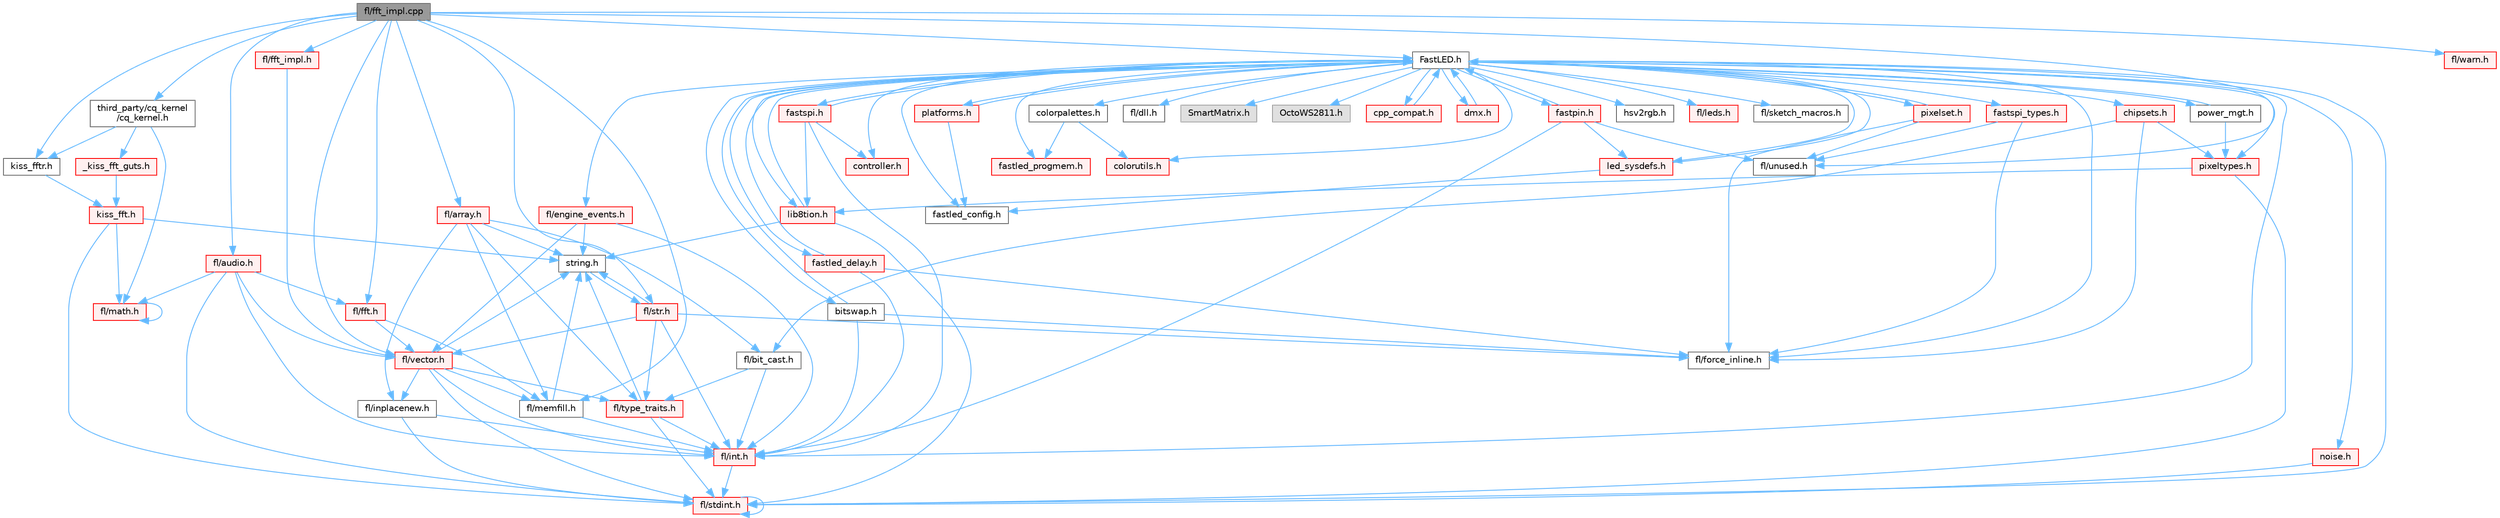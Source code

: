 digraph "fl/fft_impl.cpp"
{
 // INTERACTIVE_SVG=YES
 // LATEX_PDF_SIZE
  bgcolor="transparent";
  edge [fontname=Helvetica,fontsize=10,labelfontname=Helvetica,labelfontsize=10];
  node [fontname=Helvetica,fontsize=10,shape=box,height=0.2,width=0.4];
  Node1 [id="Node000001",label="fl/fft_impl.cpp",height=0.2,width=0.4,color="gray40", fillcolor="grey60", style="filled", fontcolor="black",tooltip=" "];
  Node1 -> Node2 [id="edge1_Node000001_Node000002",color="steelblue1",style="solid",tooltip=" "];
  Node2 [id="Node000002",label="FastLED.h",height=0.2,width=0.4,color="grey40", fillcolor="white", style="filled",URL="$db/d97/_fast_l_e_d_8h.html",tooltip="central include file for FastLED, defines the CFastLED class/object"];
  Node2 -> Node3 [id="edge2_Node000002_Node000003",color="steelblue1",style="solid",tooltip=" "];
  Node3 [id="Node000003",label="fl/stdint.h",height=0.2,width=0.4,color="red", fillcolor="#FFF0F0", style="filled",URL="$df/dd8/stdint_8h.html",tooltip=" "];
  Node3 -> Node3 [id="edge3_Node000003_Node000003",color="steelblue1",style="solid",tooltip=" "];
  Node2 -> Node5 [id="edge4_Node000002_Node000005",color="steelblue1",style="solid",tooltip=" "];
  Node5 [id="Node000005",label="fl/dll.h",height=0.2,width=0.4,color="grey40", fillcolor="white", style="filled",URL="$d3/d4b/dll_8h.html",tooltip="FastLED dynamic library interface - lightweight header for external callers."];
  Node2 -> Node6 [id="edge5_Node000002_Node000006",color="steelblue1",style="solid",tooltip=" "];
  Node6 [id="Node000006",label="SmartMatrix.h",height=0.2,width=0.4,color="grey60", fillcolor="#E0E0E0", style="filled",tooltip=" "];
  Node2 -> Node7 [id="edge6_Node000002_Node000007",color="steelblue1",style="solid",tooltip=" "];
  Node7 [id="Node000007",label="OctoWS2811.h",height=0.2,width=0.4,color="grey60", fillcolor="#E0E0E0", style="filled",tooltip=" "];
  Node2 -> Node8 [id="edge7_Node000002_Node000008",color="steelblue1",style="solid",tooltip=" "];
  Node8 [id="Node000008",label="fl/force_inline.h",height=0.2,width=0.4,color="grey40", fillcolor="white", style="filled",URL="$d4/d64/force__inline_8h.html",tooltip=" "];
  Node2 -> Node9 [id="edge8_Node000002_Node000009",color="steelblue1",style="solid",tooltip=" "];
  Node9 [id="Node000009",label="cpp_compat.h",height=0.2,width=0.4,color="red", fillcolor="#FFF0F0", style="filled",URL="$d9/d13/cpp__compat_8h.html",tooltip="Compatibility functions based on C++ version."];
  Node9 -> Node2 [id="edge9_Node000009_Node000002",color="steelblue1",style="solid",tooltip=" "];
  Node2 -> Node11 [id="edge10_Node000002_Node000011",color="steelblue1",style="solid",tooltip=" "];
  Node11 [id="Node000011",label="fastled_config.h",height=0.2,width=0.4,color="grey40", fillcolor="white", style="filled",URL="$d5/d11/fastled__config_8h.html",tooltip="Contains definitions that can be used to configure FastLED at compile time."];
  Node2 -> Node12 [id="edge11_Node000002_Node000012",color="steelblue1",style="solid",tooltip=" "];
  Node12 [id="Node000012",label="led_sysdefs.h",height=0.2,width=0.4,color="red", fillcolor="#FFF0F0", style="filled",URL="$d9/d3e/led__sysdefs_8h.html",tooltip="Determines which platform system definitions to include."];
  Node12 -> Node2 [id="edge12_Node000012_Node000002",color="steelblue1",style="solid",tooltip=" "];
  Node12 -> Node11 [id="edge13_Node000012_Node000011",color="steelblue1",style="solid",tooltip=" "];
  Node2 -> Node14 [id="edge14_Node000002_Node000014",color="steelblue1",style="solid",tooltip=" "];
  Node14 [id="Node000014",label="fastled_delay.h",height=0.2,width=0.4,color="red", fillcolor="#FFF0F0", style="filled",URL="$d0/da8/fastled__delay_8h.html",tooltip="Utility functions and classes for managing delay cycles."];
  Node14 -> Node2 [id="edge15_Node000014_Node000002",color="steelblue1",style="solid",tooltip=" "];
  Node14 -> Node8 [id="edge16_Node000014_Node000008",color="steelblue1",style="solid",tooltip=" "];
  Node14 -> Node16 [id="edge17_Node000014_Node000016",color="steelblue1",style="solid",tooltip=" "];
  Node16 [id="Node000016",label="fl/int.h",height=0.2,width=0.4,color="red", fillcolor="#FFF0F0", style="filled",URL="$d3/d7e/int_8h.html",tooltip=" "];
  Node16 -> Node3 [id="edge18_Node000016_Node000003",color="steelblue1",style="solid",tooltip=" "];
  Node2 -> Node18 [id="edge19_Node000002_Node000018",color="steelblue1",style="solid",tooltip=" "];
  Node18 [id="Node000018",label="bitswap.h",height=0.2,width=0.4,color="grey40", fillcolor="white", style="filled",URL="$de/ded/bitswap_8h.html",tooltip="Functions for doing a rotation of bits/bytes used by parallel output."];
  Node18 -> Node2 [id="edge20_Node000018_Node000002",color="steelblue1",style="solid",tooltip=" "];
  Node18 -> Node8 [id="edge21_Node000018_Node000008",color="steelblue1",style="solid",tooltip=" "];
  Node18 -> Node16 [id="edge22_Node000018_Node000016",color="steelblue1",style="solid",tooltip=" "];
  Node2 -> Node19 [id="edge23_Node000002_Node000019",color="steelblue1",style="solid",tooltip=" "];
  Node19 [id="Node000019",label="controller.h",height=0.2,width=0.4,color="red", fillcolor="#FFF0F0", style="filled",URL="$d2/dd9/controller_8h.html",tooltip="deprecated: base definitions used by led controllers for writing out led data"];
  Node2 -> Node117 [id="edge24_Node000002_Node000117",color="steelblue1",style="solid",tooltip=" "];
  Node117 [id="Node000117",label="fastpin.h",height=0.2,width=0.4,color="red", fillcolor="#FFF0F0", style="filled",URL="$db/d65/fastpin_8h.html",tooltip="Class base definitions for defining fast pin access."];
  Node117 -> Node2 [id="edge25_Node000117_Node000002",color="steelblue1",style="solid",tooltip=" "];
  Node117 -> Node12 [id="edge26_Node000117_Node000012",color="steelblue1",style="solid",tooltip=" "];
  Node117 -> Node54 [id="edge27_Node000117_Node000054",color="steelblue1",style="solid",tooltip=" "];
  Node54 [id="Node000054",label="fl/unused.h",height=0.2,width=0.4,color="grey40", fillcolor="white", style="filled",URL="$d8/d4b/unused_8h.html",tooltip=" "];
  Node117 -> Node16 [id="edge28_Node000117_Node000016",color="steelblue1",style="solid",tooltip=" "];
  Node2 -> Node118 [id="edge29_Node000002_Node000118",color="steelblue1",style="solid",tooltip=" "];
  Node118 [id="Node000118",label="fastspi_types.h",height=0.2,width=0.4,color="red", fillcolor="#FFF0F0", style="filled",URL="$d2/ddb/fastspi__types_8h.html",tooltip="Data types and constants used by SPI interfaces."];
  Node118 -> Node8 [id="edge30_Node000118_Node000008",color="steelblue1",style="solid",tooltip=" "];
  Node118 -> Node54 [id="edge31_Node000118_Node000054",color="steelblue1",style="solid",tooltip=" "];
  Node2 -> Node119 [id="edge32_Node000002_Node000119",color="steelblue1",style="solid",tooltip=" "];
  Node119 [id="Node000119",label="dmx.h",height=0.2,width=0.4,color="red", fillcolor="#FFF0F0", style="filled",URL="$d3/de1/dmx_8h.html",tooltip="Defines the DMX512-based LED controllers."];
  Node119 -> Node2 [id="edge33_Node000119_Node000002",color="steelblue1",style="solid",tooltip=" "];
  Node2 -> Node122 [id="edge34_Node000002_Node000122",color="steelblue1",style="solid",tooltip=" "];
  Node122 [id="Node000122",label="platforms.h",height=0.2,width=0.4,color="red", fillcolor="#FFF0F0", style="filled",URL="$da/dc9/platforms_8h.html",tooltip="Determines which platforms headers to include."];
  Node122 -> Node2 [id="edge35_Node000122_Node000002",color="steelblue1",style="solid",tooltip=" "];
  Node122 -> Node11 [id="edge36_Node000122_Node000011",color="steelblue1",style="solid",tooltip=" "];
  Node2 -> Node31 [id="edge37_Node000002_Node000031",color="steelblue1",style="solid",tooltip=" "];
  Node31 [id="Node000031",label="fastled_progmem.h",height=0.2,width=0.4,color="red", fillcolor="#FFF0F0", style="filled",URL="$df/dab/fastled__progmem_8h.html",tooltip="Wrapper definitions to allow seamless use of PROGMEM in environments that have it."];
  Node2 -> Node22 [id="edge38_Node000002_Node000022",color="steelblue1",style="solid",tooltip=" "];
  Node22 [id="Node000022",label="lib8tion.h",height=0.2,width=0.4,color="red", fillcolor="#FFF0F0", style="filled",URL="$df/da5/lib8tion_8h.html",tooltip="Fast, efficient 8-bit math functions specifically designed for high-performance LED programming."];
  Node22 -> Node2 [id="edge39_Node000022_Node000002",color="steelblue1",style="solid",tooltip=" "];
  Node22 -> Node3 [id="edge40_Node000022_Node000003",color="steelblue1",style="solid",tooltip=" "];
  Node22 -> Node32 [id="edge41_Node000022_Node000032",color="steelblue1",style="solid",tooltip=" "];
  Node32 [id="Node000032",label="string.h",height=0.2,width=0.4,color="grey40", fillcolor="white", style="filled",URL="$da/d66/string_8h.html",tooltip=" "];
  Node32 -> Node33 [id="edge42_Node000032_Node000033",color="steelblue1",style="solid",tooltip=" "];
  Node33 [id="Node000033",label="fl/str.h",height=0.2,width=0.4,color="red", fillcolor="#FFF0F0", style="filled",URL="$d1/d93/str_8h.html",tooltip=" "];
  Node33 -> Node16 [id="edge43_Node000033_Node000016",color="steelblue1",style="solid",tooltip=" "];
  Node33 -> Node32 [id="edge44_Node000033_Node000032",color="steelblue1",style="solid",tooltip=" "];
  Node33 -> Node39 [id="edge45_Node000033_Node000039",color="steelblue1",style="solid",tooltip=" "];
  Node39 [id="Node000039",label="fl/type_traits.h",height=0.2,width=0.4,color="red", fillcolor="#FFF0F0", style="filled",URL="$df/d63/type__traits_8h.html",tooltip=" "];
  Node39 -> Node32 [id="edge46_Node000039_Node000032",color="steelblue1",style="solid",tooltip=" "];
  Node39 -> Node3 [id="edge47_Node000039_Node000003",color="steelblue1",style="solid",tooltip=" "];
  Node39 -> Node16 [id="edge48_Node000039_Node000016",color="steelblue1",style="solid",tooltip=" "];
  Node33 -> Node67 [id="edge49_Node000033_Node000067",color="steelblue1",style="solid",tooltip=" "];
  Node67 [id="Node000067",label="fl/vector.h",height=0.2,width=0.4,color="red", fillcolor="#FFF0F0", style="filled",URL="$d6/d68/vector_8h.html",tooltip=" "];
  Node67 -> Node3 [id="edge50_Node000067_Node000003",color="steelblue1",style="solid",tooltip=" "];
  Node67 -> Node16 [id="edge51_Node000067_Node000016",color="steelblue1",style="solid",tooltip=" "];
  Node67 -> Node32 [id="edge52_Node000067_Node000032",color="steelblue1",style="solid",tooltip=" "];
  Node67 -> Node53 [id="edge53_Node000067_Node000053",color="steelblue1",style="solid",tooltip=" "];
  Node53 [id="Node000053",label="fl/memfill.h",height=0.2,width=0.4,color="grey40", fillcolor="white", style="filled",URL="$d0/dda/memfill_8h.html",tooltip=" "];
  Node53 -> Node32 [id="edge54_Node000053_Node000032",color="steelblue1",style="solid",tooltip=" "];
  Node53 -> Node16 [id="edge55_Node000053_Node000016",color="steelblue1",style="solid",tooltip=" "];
  Node67 -> Node39 [id="edge56_Node000067_Node000039",color="steelblue1",style="solid",tooltip=" "];
  Node67 -> Node52 [id="edge57_Node000067_Node000052",color="steelblue1",style="solid",tooltip=" "];
  Node52 [id="Node000052",label="fl/inplacenew.h",height=0.2,width=0.4,color="grey40", fillcolor="white", style="filled",URL="$db/d36/inplacenew_8h.html",tooltip=" "];
  Node52 -> Node3 [id="edge58_Node000052_Node000003",color="steelblue1",style="solid",tooltip=" "];
  Node52 -> Node16 [id="edge59_Node000052_Node000016",color="steelblue1",style="solid",tooltip=" "];
  Node33 -> Node8 [id="edge60_Node000033_Node000008",color="steelblue1",style="solid",tooltip=" "];
  Node2 -> Node21 [id="edge61_Node000002_Node000021",color="steelblue1",style="solid",tooltip=" "];
  Node21 [id="Node000021",label="pixeltypes.h",height=0.2,width=0.4,color="red", fillcolor="#FFF0F0", style="filled",URL="$d2/dba/pixeltypes_8h.html",tooltip="Includes defintions for RGB and HSV pixels."];
  Node21 -> Node3 [id="edge62_Node000021_Node000003",color="steelblue1",style="solid",tooltip=" "];
  Node21 -> Node22 [id="edge63_Node000021_Node000022",color="steelblue1",style="solid",tooltip=" "];
  Node2 -> Node78 [id="edge64_Node000002_Node000078",color="steelblue1",style="solid",tooltip=" "];
  Node78 [id="Node000078",label="hsv2rgb.h",height=0.2,width=0.4,color="grey40", fillcolor="white", style="filled",URL="$de/d9a/hsv2rgb_8h.html",tooltip="Functions to convert from the HSV colorspace to the RGB colorspace."];
  Node2 -> Node124 [id="edge65_Node000002_Node000124",color="steelblue1",style="solid",tooltip=" "];
  Node124 [id="Node000124",label="colorutils.h",height=0.2,width=0.4,color="red", fillcolor="#FFF0F0", style="filled",URL="$d1/dfb/colorutils_8h.html",tooltip=" "];
  Node2 -> Node129 [id="edge66_Node000002_Node000129",color="steelblue1",style="solid",tooltip=" "];
  Node129 [id="Node000129",label="pixelset.h",height=0.2,width=0.4,color="red", fillcolor="#FFF0F0", style="filled",URL="$d4/d46/pixelset_8h.html",tooltip="Declares classes for managing logical groups of LEDs."];
  Node129 -> Node8 [id="edge67_Node000129_Node000008",color="steelblue1",style="solid",tooltip=" "];
  Node129 -> Node54 [id="edge68_Node000129_Node000054",color="steelblue1",style="solid",tooltip=" "];
  Node129 -> Node2 [id="edge69_Node000129_Node000002",color="steelblue1",style="solid",tooltip=" "];
  Node2 -> Node130 [id="edge70_Node000002_Node000130",color="steelblue1",style="solid",tooltip=" "];
  Node130 [id="Node000130",label="colorpalettes.h",height=0.2,width=0.4,color="grey40", fillcolor="white", style="filled",URL="$dc/dcc/colorpalettes_8h.html",tooltip="Declarations for the predefined color palettes supplied by FastLED."];
  Node130 -> Node124 [id="edge71_Node000130_Node000124",color="steelblue1",style="solid",tooltip=" "];
  Node130 -> Node31 [id="edge72_Node000130_Node000031",color="steelblue1",style="solid",tooltip=" "];
  Node2 -> Node131 [id="edge73_Node000002_Node000131",color="steelblue1",style="solid",tooltip=" "];
  Node131 [id="Node000131",label="noise.h",height=0.2,width=0.4,color="red", fillcolor="#FFF0F0", style="filled",URL="$d1/d31/noise_8h.html",tooltip="Functions to generate and fill arrays with noise."];
  Node131 -> Node3 [id="edge74_Node000131_Node000003",color="steelblue1",style="solid",tooltip=" "];
  Node2 -> Node132 [id="edge75_Node000002_Node000132",color="steelblue1",style="solid",tooltip=" "];
  Node132 [id="Node000132",label="power_mgt.h",height=0.2,width=0.4,color="grey40", fillcolor="white", style="filled",URL="$dc/d5b/power__mgt_8h.html",tooltip="Functions to limit the power used by FastLED."];
  Node132 -> Node2 [id="edge76_Node000132_Node000002",color="steelblue1",style="solid",tooltip=" "];
  Node132 -> Node21 [id="edge77_Node000132_Node000021",color="steelblue1",style="solid",tooltip=" "];
  Node2 -> Node133 [id="edge78_Node000002_Node000133",color="steelblue1",style="solid",tooltip=" "];
  Node133 [id="Node000133",label="fastspi.h",height=0.2,width=0.4,color="red", fillcolor="#FFF0F0", style="filled",URL="$d6/ddc/fastspi_8h.html",tooltip="Serial peripheral interface (SPI) definitions per platform."];
  Node133 -> Node2 [id="edge79_Node000133_Node000002",color="steelblue1",style="solid",tooltip=" "];
  Node133 -> Node19 [id="edge80_Node000133_Node000019",color="steelblue1",style="solid",tooltip=" "];
  Node133 -> Node22 [id="edge81_Node000133_Node000022",color="steelblue1",style="solid",tooltip=" "];
  Node133 -> Node16 [id="edge82_Node000133_Node000016",color="steelblue1",style="solid",tooltip=" "];
  Node2 -> Node135 [id="edge83_Node000002_Node000135",color="steelblue1",style="solid",tooltip=" "];
  Node135 [id="Node000135",label="chipsets.h",height=0.2,width=0.4,color="red", fillcolor="#FFF0F0", style="filled",URL="$db/d66/chipsets_8h.html",tooltip="Contains the bulk of the definitions for the various LED chipsets supported."];
  Node135 -> Node21 [id="edge84_Node000135_Node000021",color="steelblue1",style="solid",tooltip=" "];
  Node135 -> Node8 [id="edge85_Node000135_Node000008",color="steelblue1",style="solid",tooltip=" "];
  Node135 -> Node55 [id="edge86_Node000135_Node000055",color="steelblue1",style="solid",tooltip=" "];
  Node55 [id="Node000055",label="fl/bit_cast.h",height=0.2,width=0.4,color="grey40", fillcolor="white", style="filled",URL="$df/d72/bit__cast_8h.html",tooltip=" "];
  Node55 -> Node39 [id="edge87_Node000055_Node000039",color="steelblue1",style="solid",tooltip=" "];
  Node55 -> Node16 [id="edge88_Node000055_Node000016",color="steelblue1",style="solid",tooltip=" "];
  Node2 -> Node93 [id="edge89_Node000002_Node000093",color="steelblue1",style="solid",tooltip=" "];
  Node93 [id="Node000093",label="fl/engine_events.h",height=0.2,width=0.4,color="red", fillcolor="#FFF0F0", style="filled",URL="$db/dc0/engine__events_8h.html",tooltip=" "];
  Node93 -> Node67 [id="edge90_Node000093_Node000067",color="steelblue1",style="solid",tooltip=" "];
  Node93 -> Node32 [id="edge91_Node000093_Node000032",color="steelblue1",style="solid",tooltip=" "];
  Node93 -> Node16 [id="edge92_Node000093_Node000016",color="steelblue1",style="solid",tooltip=" "];
  Node2 -> Node137 [id="edge93_Node000002_Node000137",color="steelblue1",style="solid",tooltip=" "];
  Node137 [id="Node000137",label="fl/leds.h",height=0.2,width=0.4,color="red", fillcolor="#FFF0F0", style="filled",URL="$da/d78/leds_8h.html",tooltip=" "];
  Node2 -> Node16 [id="edge94_Node000002_Node000016",color="steelblue1",style="solid",tooltip=" "];
  Node2 -> Node110 [id="edge95_Node000002_Node000110",color="steelblue1",style="solid",tooltip=" "];
  Node110 [id="Node000110",label="fl/sketch_macros.h",height=0.2,width=0.4,color="grey40", fillcolor="white", style="filled",URL="$d1/dbc/sketch__macros_8h.html",tooltip=" "];
  Node1 -> Node138 [id="edge96_Node000001_Node000138",color="steelblue1",style="solid",tooltip=" "];
  Node138 [id="Node000138",label="third_party/cq_kernel\l/cq_kernel.h",height=0.2,width=0.4,color="grey40", fillcolor="white", style="filled",URL="$d1/dda/cq__kernel_8h.html",tooltip=" "];
  Node138 -> Node35 [id="edge97_Node000138_Node000035",color="steelblue1",style="solid",tooltip=" "];
  Node35 [id="Node000035",label="fl/math.h",height=0.2,width=0.4,color="red", fillcolor="#FFF0F0", style="filled",URL="$df/db1/math_8h.html",tooltip=" "];
  Node35 -> Node35 [id="edge98_Node000035_Node000035",color="steelblue1",style="solid",tooltip=" "];
  Node138 -> Node139 [id="edge99_Node000138_Node000139",color="steelblue1",style="solid",tooltip=" "];
  Node139 [id="Node000139",label="_kiss_fft_guts.h",height=0.2,width=0.4,color="red", fillcolor="#FFF0F0", style="filled",URL="$d3/d74/__kiss__fft__guts_8h.html",tooltip=" "];
  Node139 -> Node140 [id="edge100_Node000139_Node000140",color="steelblue1",style="solid",tooltip=" "];
  Node140 [id="Node000140",label="kiss_fft.h",height=0.2,width=0.4,color="red", fillcolor="#FFF0F0", style="filled",URL="$d0/dc9/kiss__fft_8h.html",tooltip=" "];
  Node140 -> Node3 [id="edge101_Node000140_Node000003",color="steelblue1",style="solid",tooltip=" "];
  Node140 -> Node35 [id="edge102_Node000140_Node000035",color="steelblue1",style="solid",tooltip=" "];
  Node140 -> Node32 [id="edge103_Node000140_Node000032",color="steelblue1",style="solid",tooltip=" "];
  Node138 -> Node144 [id="edge104_Node000138_Node000144",color="steelblue1",style="solid",tooltip=" "];
  Node144 [id="Node000144",label="kiss_fftr.h",height=0.2,width=0.4,color="grey40", fillcolor="white", style="filled",URL="$dc/da7/kiss__fftr_8h.html",tooltip=" "];
  Node144 -> Node140 [id="edge105_Node000144_Node000140",color="steelblue1",style="solid",tooltip=" "];
  Node1 -> Node144 [id="edge106_Node000001_Node000144",color="steelblue1",style="solid",tooltip=" "];
  Node1 -> Node145 [id="edge107_Node000001_Node000145",color="steelblue1",style="solid",tooltip=" "];
  Node145 [id="Node000145",label="fl/array.h",height=0.2,width=0.4,color="red", fillcolor="#FFF0F0", style="filled",URL="$db/d63/array_8h.html",tooltip=" "];
  Node145 -> Node32 [id="edge108_Node000145_Node000032",color="steelblue1",style="solid",tooltip=" "];
  Node145 -> Node52 [id="edge109_Node000145_Node000052",color="steelblue1",style="solid",tooltip=" "];
  Node145 -> Node53 [id="edge110_Node000145_Node000053",color="steelblue1",style="solid",tooltip=" "];
  Node145 -> Node39 [id="edge111_Node000145_Node000039",color="steelblue1",style="solid",tooltip=" "];
  Node145 -> Node55 [id="edge112_Node000145_Node000055",color="steelblue1",style="solid",tooltip=" "];
  Node1 -> Node146 [id="edge113_Node000001_Node000146",color="steelblue1",style="solid",tooltip=" "];
  Node146 [id="Node000146",label="fl/audio.h",height=0.2,width=0.4,color="red", fillcolor="#FFF0F0", style="filled",URL="$da/d09/audio_8h.html",tooltip=" "];
  Node146 -> Node147 [id="edge114_Node000146_Node000147",color="steelblue1",style="solid",tooltip=" "];
  Node147 [id="Node000147",label="fl/fft.h",height=0.2,width=0.4,color="red", fillcolor="#FFF0F0", style="filled",URL="$d7/d76/fft_8h.html",tooltip=" "];
  Node147 -> Node67 [id="edge115_Node000147_Node000067",color="steelblue1",style="solid",tooltip=" "];
  Node147 -> Node53 [id="edge116_Node000147_Node000053",color="steelblue1",style="solid",tooltip=" "];
  Node146 -> Node35 [id="edge117_Node000146_Node000035",color="steelblue1",style="solid",tooltip=" "];
  Node146 -> Node67 [id="edge118_Node000146_Node000067",color="steelblue1",style="solid",tooltip=" "];
  Node146 -> Node16 [id="edge119_Node000146_Node000016",color="steelblue1",style="solid",tooltip=" "];
  Node146 -> Node3 [id="edge120_Node000146_Node000003",color="steelblue1",style="solid",tooltip=" "];
  Node1 -> Node147 [id="edge121_Node000001_Node000147",color="steelblue1",style="solid",tooltip=" "];
  Node1 -> Node148 [id="edge122_Node000001_Node000148",color="steelblue1",style="solid",tooltip=" "];
  Node148 [id="Node000148",label="fl/fft_impl.h",height=0.2,width=0.4,color="red", fillcolor="#FFF0F0", style="filled",URL="$df/d73/fft__impl_8h.html",tooltip=" "];
  Node148 -> Node67 [id="edge123_Node000148_Node000067",color="steelblue1",style="solid",tooltip=" "];
  Node1 -> Node33 [id="edge124_Node000001_Node000033",color="steelblue1",style="solid",tooltip=" "];
  Node1 -> Node54 [id="edge125_Node000001_Node000054",color="steelblue1",style="solid",tooltip=" "];
  Node1 -> Node67 [id="edge126_Node000001_Node000067",color="steelblue1",style="solid",tooltip=" "];
  Node1 -> Node107 [id="edge127_Node000001_Node000107",color="steelblue1",style="solid",tooltip=" "];
  Node107 [id="Node000107",label="fl/warn.h",height=0.2,width=0.4,color="red", fillcolor="#FFF0F0", style="filled",URL="$de/d77/warn_8h.html",tooltip=" "];
  Node1 -> Node53 [id="edge128_Node000001_Node000053",color="steelblue1",style="solid",tooltip=" "];
}
